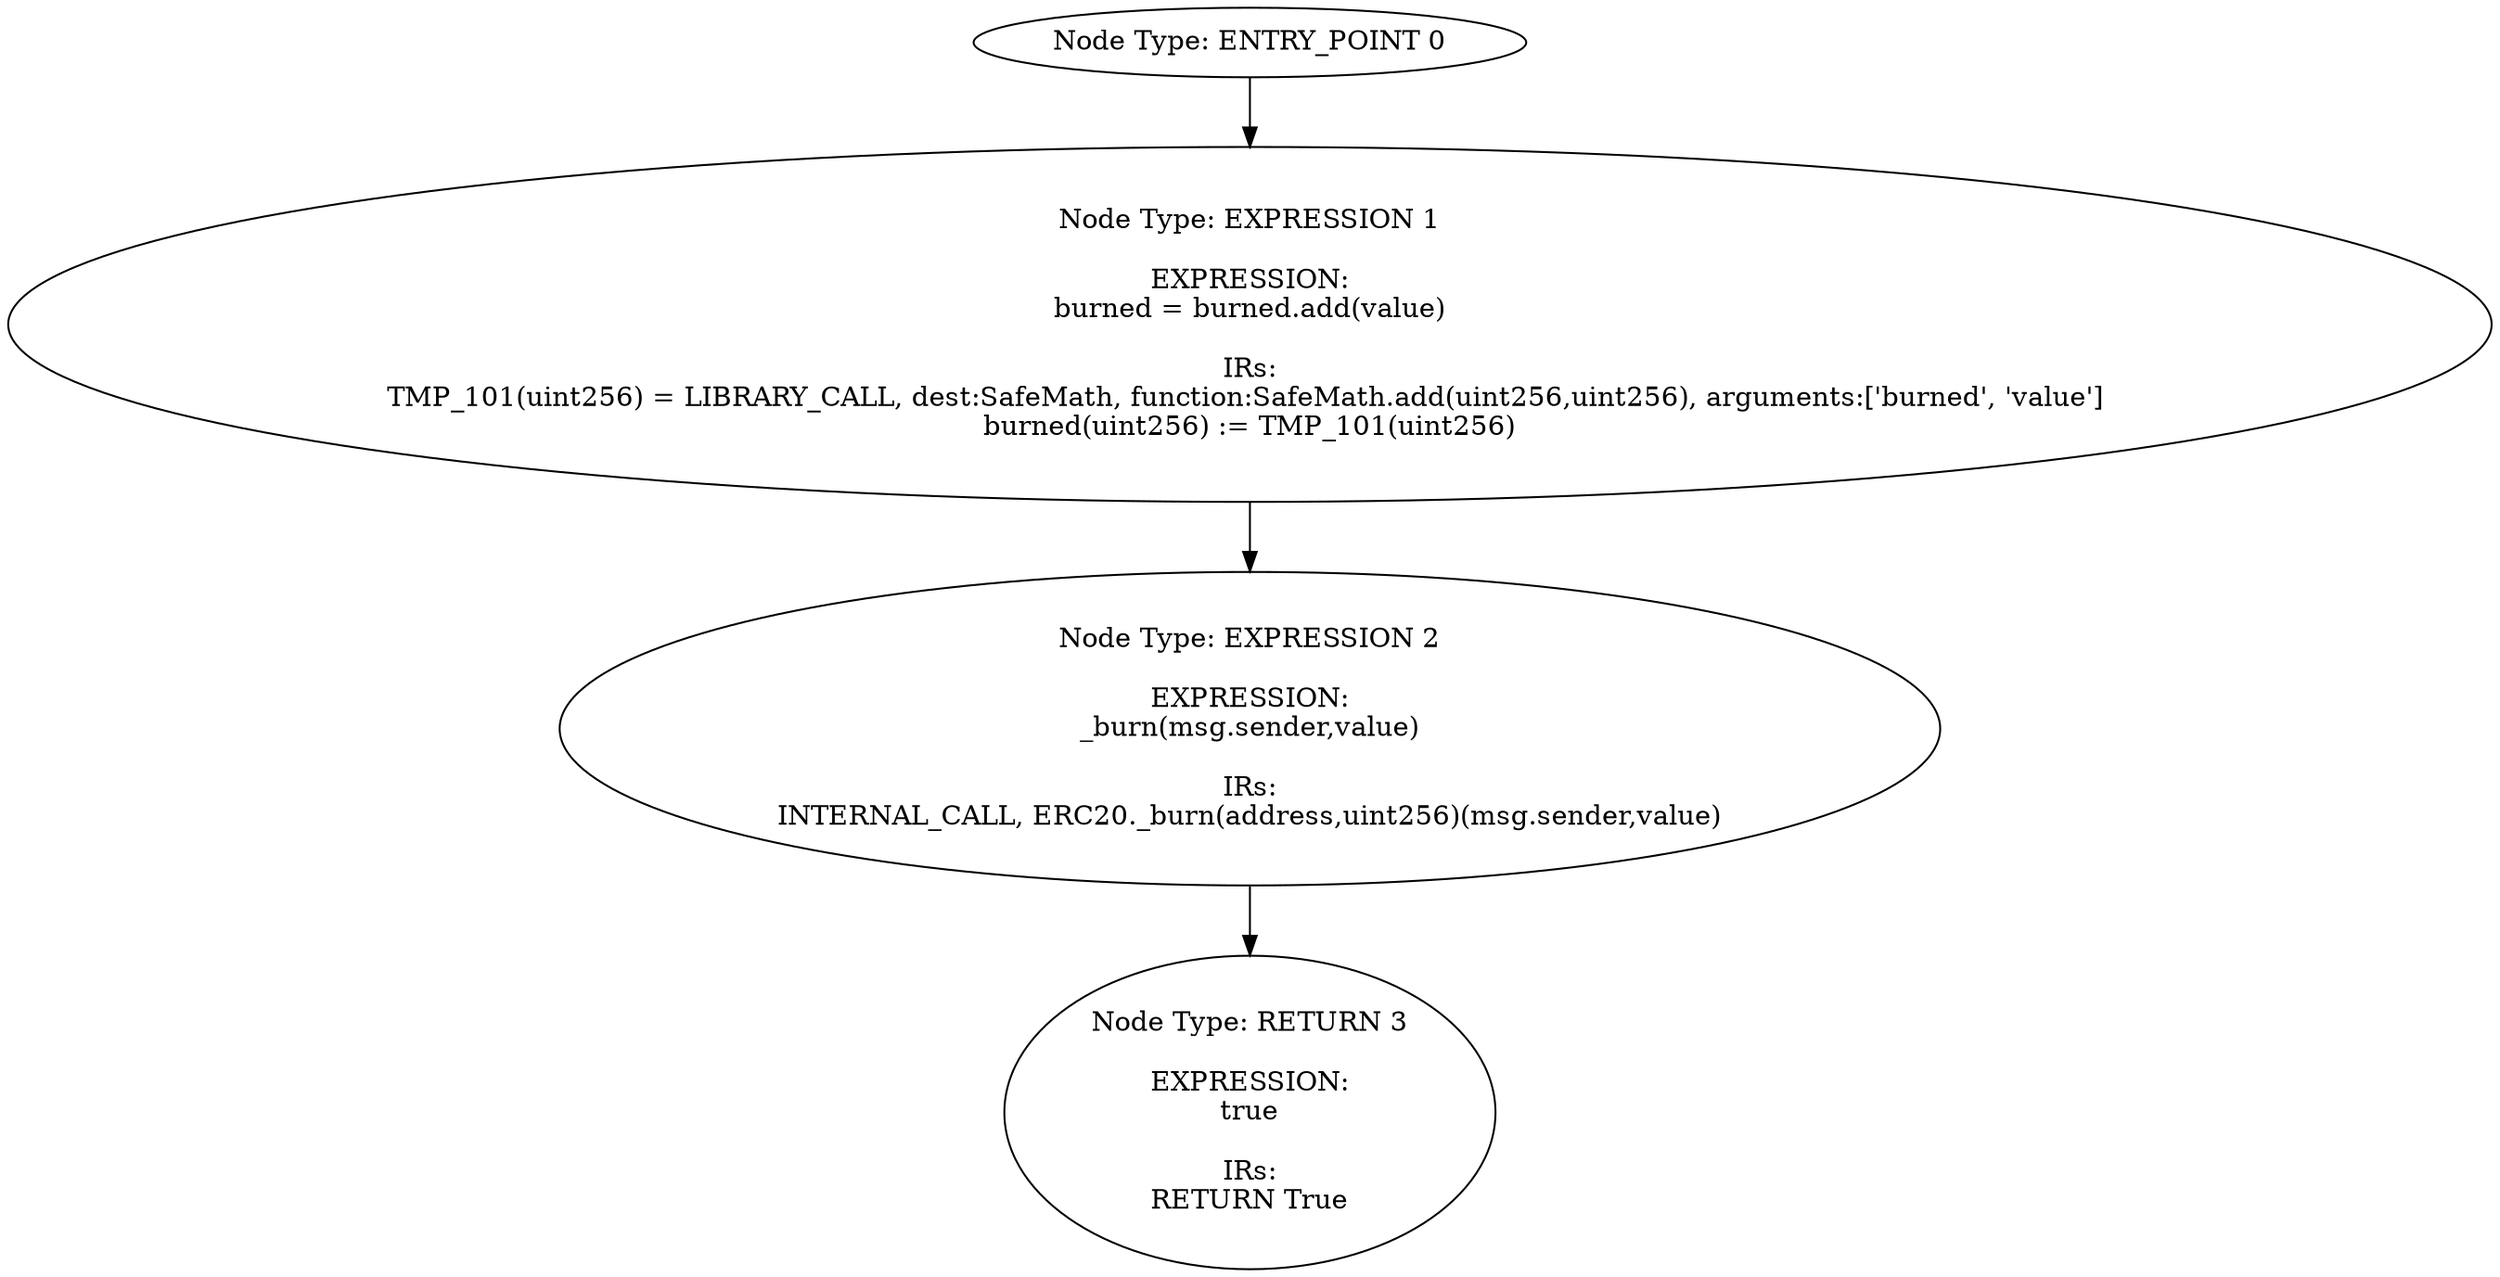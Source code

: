 digraph{
0[label="Node Type: ENTRY_POINT 0
"];
0->1;
1[label="Node Type: EXPRESSION 1

EXPRESSION:
burned = burned.add(value)

IRs:
TMP_101(uint256) = LIBRARY_CALL, dest:SafeMath, function:SafeMath.add(uint256,uint256), arguments:['burned', 'value'] 
burned(uint256) := TMP_101(uint256)"];
1->2;
2[label="Node Type: EXPRESSION 2

EXPRESSION:
_burn(msg.sender,value)

IRs:
INTERNAL_CALL, ERC20._burn(address,uint256)(msg.sender,value)"];
2->3;
3[label="Node Type: RETURN 3

EXPRESSION:
true

IRs:
RETURN True"];
}
